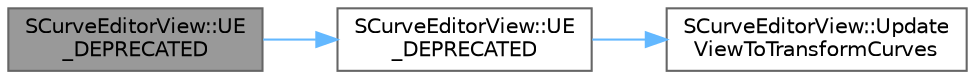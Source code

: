 digraph "SCurveEditorView::UE_DEPRECATED"
{
 // INTERACTIVE_SVG=YES
 // LATEX_PDF_SIZE
  bgcolor="transparent";
  edge [fontname=Helvetica,fontsize=10,labelfontname=Helvetica,labelfontsize=10];
  node [fontname=Helvetica,fontsize=10,shape=box,height=0.2,width=0.4];
  rankdir="LR";
  Node1 [id="Node000001",label="SCurveEditorView::UE\l_DEPRECATED",height=0.2,width=0.4,color="gray40", fillcolor="grey60", style="filled", fontcolor="black",tooltip="Curve draw parameters that are re-generated on tick if the cache has changed."];
  Node1 -> Node2 [id="edge1_Node000001_Node000002",color="steelblue1",style="solid",tooltip=" "];
  Node2 [id="Node000002",label="SCurveEditorView::UE\l_DEPRECATED",height=0.2,width=0.4,color="grey40", fillcolor="white", style="filled",URL="$d7/d8b/classSCurveEditorView.html#a06182d261ba2dc693097bfebeca5c1f8",tooltip=" "];
  Node2 -> Node3 [id="edge2_Node000002_Node000003",color="steelblue1",style="solid",tooltip=" "];
  Node3 [id="Node000003",label="SCurveEditorView::Update\lViewToTransformCurves",height=0.2,width=0.4,color="grey40", fillcolor="white", style="filled",URL="$d7/d8b/classSCurveEditorView.html#a171631ba402ed7d173fbc851836fe964",tooltip="Function to make sure to update the view to the transform curves, we need to do this before we cache."];
}
